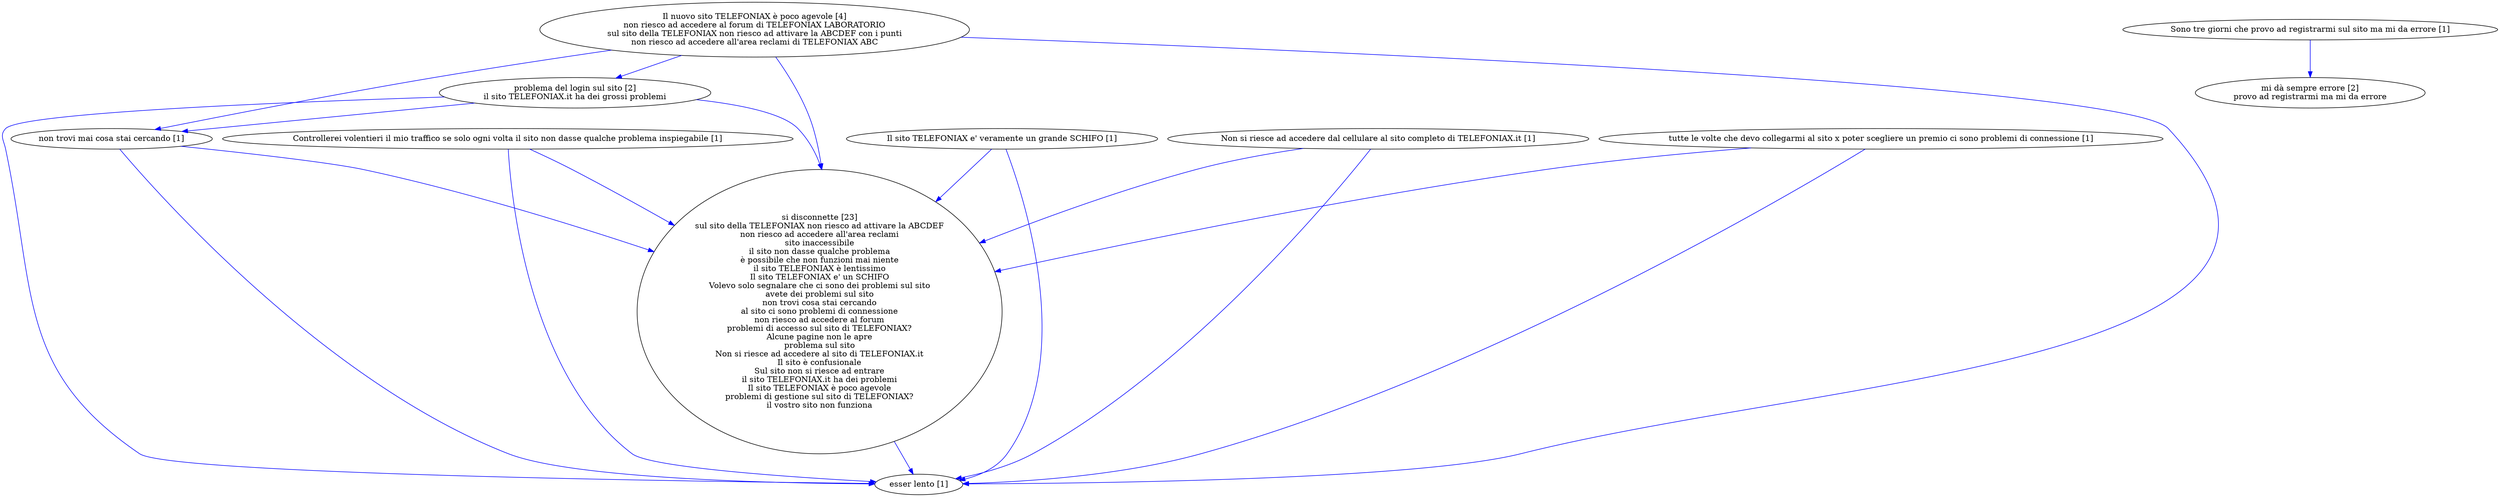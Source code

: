 digraph collapsedGraph {
"problema del login sul sito [2]\nil sito TELEFONIAX.it ha dei grossi problemi""mi dà sempre errore [2]\nprovo ad registrarmi ma mi da errore""si disconnette [23]\nsul sito della TELEFONIAX non riesco ad attivare la ABCDEF\nnon riesco ad accedere all'area reclami\nsito inaccessibile\nil sito non dasse qualche problema\nè possibile che non funzioni mai niente\nil sito TELEFONIAX è lentissimo\nIl sito TELEFONIAX e' un SCHIFO\nVolevo solo segnalare che ci sono dei problemi sul sito\navete dei problemi sul sito\nnon trovi cosa stai cercando\nal sito ci sono problemi di connessione\nnon riesco ad accedere al forum\nproblemi di accesso sul sito di TELEFONIAX?\nAlcune pagine non le apre\nproblema sul sito\nNon si riesce ad accedere al sito di TELEFONIAX.it\nIl sito è confusionale\nSul sito non si riesce ad entrare\nil sito TELEFONIAX.it ha dei problemi\nIl sito TELEFONIAX è poco agevole\nproblemi di gestione sul sito di TELEFONIAX?\nil vostro sito non funziona""Il nuovo sito TELEFONIAX è poco agevole [4]\nnon riesco ad accedere al forum di TELEFONIAX LABORATORIO\nsul sito della TELEFONIAX non riesco ad attivare la ABCDEF con i punti\nnon riesco ad accedere all'area reclami di TELEFONIAX ABC""Controllerei volentieri il mio traffico se solo ogni volta il sito non dasse qualche problema inspiegabile [1]""Il sito TELEFONIAX e' veramente un grande SCHIFO [1]""Non si riesce ad accedere dal cellulare al sito completo di TELEFONIAX.it [1]""Sono tre giorni che provo ad registrarmi sul sito ma mi da errore [1]""esser lento [1]""non trovi mai cosa stai cercando [1]""tutte le volte che devo collegarmi al sito x poter scegliere un premio ci sono problemi di connessione [1]""problema del login sul sito [2]\nil sito TELEFONIAX.it ha dei grossi problemi" -> "esser lento [1]" [color=blue]
"problema del login sul sito [2]\nil sito TELEFONIAX.it ha dei grossi problemi" -> "si disconnette [23]\nsul sito della TELEFONIAX non riesco ad attivare la ABCDEF\nnon riesco ad accedere all'area reclami\nsito inaccessibile\nil sito non dasse qualche problema\nè possibile che non funzioni mai niente\nil sito TELEFONIAX è lentissimo\nIl sito TELEFONIAX e' un SCHIFO\nVolevo solo segnalare che ci sono dei problemi sul sito\navete dei problemi sul sito\nnon trovi cosa stai cercando\nal sito ci sono problemi di connessione\nnon riesco ad accedere al forum\nproblemi di accesso sul sito di TELEFONIAX?\nAlcune pagine non le apre\nproblema sul sito\nNon si riesce ad accedere al sito di TELEFONIAX.it\nIl sito è confusionale\nSul sito non si riesce ad entrare\nil sito TELEFONIAX.it ha dei problemi\nIl sito TELEFONIAX è poco agevole\nproblemi di gestione sul sito di TELEFONIAX?\nil vostro sito non funziona" [color=blue]
"problema del login sul sito [2]\nil sito TELEFONIAX.it ha dei grossi problemi" -> "non trovi mai cosa stai cercando [1]" [color=blue]
"si disconnette [23]\nsul sito della TELEFONIAX non riesco ad attivare la ABCDEF\nnon riesco ad accedere all'area reclami\nsito inaccessibile\nil sito non dasse qualche problema\nè possibile che non funzioni mai niente\nil sito TELEFONIAX è lentissimo\nIl sito TELEFONIAX e' un SCHIFO\nVolevo solo segnalare che ci sono dei problemi sul sito\navete dei problemi sul sito\nnon trovi cosa stai cercando\nal sito ci sono problemi di connessione\nnon riesco ad accedere al forum\nproblemi di accesso sul sito di TELEFONIAX?\nAlcune pagine non le apre\nproblema sul sito\nNon si riesce ad accedere al sito di TELEFONIAX.it\nIl sito è confusionale\nSul sito non si riesce ad entrare\nil sito TELEFONIAX.it ha dei problemi\nIl sito TELEFONIAX è poco agevole\nproblemi di gestione sul sito di TELEFONIAX?\nil vostro sito non funziona" -> "esser lento [1]" [color=blue]
"Controllerei volentieri il mio traffico se solo ogni volta il sito non dasse qualche problema inspiegabile [1]" -> "esser lento [1]" [color=blue]
"Controllerei volentieri il mio traffico se solo ogni volta il sito non dasse qualche problema inspiegabile [1]" -> "si disconnette [23]\nsul sito della TELEFONIAX non riesco ad attivare la ABCDEF\nnon riesco ad accedere all'area reclami\nsito inaccessibile\nil sito non dasse qualche problema\nè possibile che non funzioni mai niente\nil sito TELEFONIAX è lentissimo\nIl sito TELEFONIAX e' un SCHIFO\nVolevo solo segnalare che ci sono dei problemi sul sito\navete dei problemi sul sito\nnon trovi cosa stai cercando\nal sito ci sono problemi di connessione\nnon riesco ad accedere al forum\nproblemi di accesso sul sito di TELEFONIAX?\nAlcune pagine non le apre\nproblema sul sito\nNon si riesce ad accedere al sito di TELEFONIAX.it\nIl sito è confusionale\nSul sito non si riesce ad entrare\nil sito TELEFONIAX.it ha dei problemi\nIl sito TELEFONIAX è poco agevole\nproblemi di gestione sul sito di TELEFONIAX?\nil vostro sito non funziona" [color=blue]
"Sono tre giorni che provo ad registrarmi sul sito ma mi da errore [1]" -> "mi dà sempre errore [2]\nprovo ad registrarmi ma mi da errore" [color=blue]
"Il sito TELEFONIAX e' veramente un grande SCHIFO [1]" -> "esser lento [1]" [color=blue]
"Il sito TELEFONIAX e' veramente un grande SCHIFO [1]" -> "si disconnette [23]\nsul sito della TELEFONIAX non riesco ad attivare la ABCDEF\nnon riesco ad accedere all'area reclami\nsito inaccessibile\nil sito non dasse qualche problema\nè possibile che non funzioni mai niente\nil sito TELEFONIAX è lentissimo\nIl sito TELEFONIAX e' un SCHIFO\nVolevo solo segnalare che ci sono dei problemi sul sito\navete dei problemi sul sito\nnon trovi cosa stai cercando\nal sito ci sono problemi di connessione\nnon riesco ad accedere al forum\nproblemi di accesso sul sito di TELEFONIAX?\nAlcune pagine non le apre\nproblema sul sito\nNon si riesce ad accedere al sito di TELEFONIAX.it\nIl sito è confusionale\nSul sito non si riesce ad entrare\nil sito TELEFONIAX.it ha dei problemi\nIl sito TELEFONIAX è poco agevole\nproblemi di gestione sul sito di TELEFONIAX?\nil vostro sito non funziona" [color=blue]
"Il nuovo sito TELEFONIAX è poco agevole [4]\nnon riesco ad accedere al forum di TELEFONIAX LABORATORIO\nsul sito della TELEFONIAX non riesco ad attivare la ABCDEF con i punti\nnon riesco ad accedere all'area reclami di TELEFONIAX ABC" -> "esser lento [1]" [color=blue]
"Il nuovo sito TELEFONIAX è poco agevole [4]\nnon riesco ad accedere al forum di TELEFONIAX LABORATORIO\nsul sito della TELEFONIAX non riesco ad attivare la ABCDEF con i punti\nnon riesco ad accedere all'area reclami di TELEFONIAX ABC" -> "si disconnette [23]\nsul sito della TELEFONIAX non riesco ad attivare la ABCDEF\nnon riesco ad accedere all'area reclami\nsito inaccessibile\nil sito non dasse qualche problema\nè possibile che non funzioni mai niente\nil sito TELEFONIAX è lentissimo\nIl sito TELEFONIAX e' un SCHIFO\nVolevo solo segnalare che ci sono dei problemi sul sito\navete dei problemi sul sito\nnon trovi cosa stai cercando\nal sito ci sono problemi di connessione\nnon riesco ad accedere al forum\nproblemi di accesso sul sito di TELEFONIAX?\nAlcune pagine non le apre\nproblema sul sito\nNon si riesce ad accedere al sito di TELEFONIAX.it\nIl sito è confusionale\nSul sito non si riesce ad entrare\nil sito TELEFONIAX.it ha dei problemi\nIl sito TELEFONIAX è poco agevole\nproblemi di gestione sul sito di TELEFONIAX?\nil vostro sito non funziona" [color=blue]
"Il nuovo sito TELEFONIAX è poco agevole [4]\nnon riesco ad accedere al forum di TELEFONIAX LABORATORIO\nsul sito della TELEFONIAX non riesco ad attivare la ABCDEF con i punti\nnon riesco ad accedere all'area reclami di TELEFONIAX ABC" -> "non trovi mai cosa stai cercando [1]" [color=blue]
"tutte le volte che devo collegarmi al sito x poter scegliere un premio ci sono problemi di connessione [1]" -> "esser lento [1]" [color=blue]
"tutte le volte che devo collegarmi al sito x poter scegliere un premio ci sono problemi di connessione [1]" -> "si disconnette [23]\nsul sito della TELEFONIAX non riesco ad attivare la ABCDEF\nnon riesco ad accedere all'area reclami\nsito inaccessibile\nil sito non dasse qualche problema\nè possibile che non funzioni mai niente\nil sito TELEFONIAX è lentissimo\nIl sito TELEFONIAX e' un SCHIFO\nVolevo solo segnalare che ci sono dei problemi sul sito\navete dei problemi sul sito\nnon trovi cosa stai cercando\nal sito ci sono problemi di connessione\nnon riesco ad accedere al forum\nproblemi di accesso sul sito di TELEFONIAX?\nAlcune pagine non le apre\nproblema sul sito\nNon si riesce ad accedere al sito di TELEFONIAX.it\nIl sito è confusionale\nSul sito non si riesce ad entrare\nil sito TELEFONIAX.it ha dei problemi\nIl sito TELEFONIAX è poco agevole\nproblemi di gestione sul sito di TELEFONIAX?\nil vostro sito non funziona" [color=blue]
"non trovi mai cosa stai cercando [1]" -> "si disconnette [23]\nsul sito della TELEFONIAX non riesco ad attivare la ABCDEF\nnon riesco ad accedere all'area reclami\nsito inaccessibile\nil sito non dasse qualche problema\nè possibile che non funzioni mai niente\nil sito TELEFONIAX è lentissimo\nIl sito TELEFONIAX e' un SCHIFO\nVolevo solo segnalare che ci sono dei problemi sul sito\navete dei problemi sul sito\nnon trovi cosa stai cercando\nal sito ci sono problemi di connessione\nnon riesco ad accedere al forum\nproblemi di accesso sul sito di TELEFONIAX?\nAlcune pagine non le apre\nproblema sul sito\nNon si riesce ad accedere al sito di TELEFONIAX.it\nIl sito è confusionale\nSul sito non si riesce ad entrare\nil sito TELEFONIAX.it ha dei problemi\nIl sito TELEFONIAX è poco agevole\nproblemi di gestione sul sito di TELEFONIAX?\nil vostro sito non funziona" [color=blue]
"non trovi mai cosa stai cercando [1]" -> "esser lento [1]" [color=blue]
"Il nuovo sito TELEFONIAX è poco agevole [4]\nnon riesco ad accedere al forum di TELEFONIAX LABORATORIO\nsul sito della TELEFONIAX non riesco ad attivare la ABCDEF con i punti\nnon riesco ad accedere all'area reclami di TELEFONIAX ABC" -> "problema del login sul sito [2]\nil sito TELEFONIAX.it ha dei grossi problemi" [color=blue]
"Non si riesce ad accedere dal cellulare al sito completo di TELEFONIAX.it [1]" -> "esser lento [1]" [color=blue]
"Non si riesce ad accedere dal cellulare al sito completo di TELEFONIAX.it [1]" -> "si disconnette [23]\nsul sito della TELEFONIAX non riesco ad attivare la ABCDEF\nnon riesco ad accedere all'area reclami\nsito inaccessibile\nil sito non dasse qualche problema\nè possibile che non funzioni mai niente\nil sito TELEFONIAX è lentissimo\nIl sito TELEFONIAX e' un SCHIFO\nVolevo solo segnalare che ci sono dei problemi sul sito\navete dei problemi sul sito\nnon trovi cosa stai cercando\nal sito ci sono problemi di connessione\nnon riesco ad accedere al forum\nproblemi di accesso sul sito di TELEFONIAX?\nAlcune pagine non le apre\nproblema sul sito\nNon si riesce ad accedere al sito di TELEFONIAX.it\nIl sito è confusionale\nSul sito non si riesce ad entrare\nil sito TELEFONIAX.it ha dei problemi\nIl sito TELEFONIAX è poco agevole\nproblemi di gestione sul sito di TELEFONIAX?\nil vostro sito non funziona" [color=blue]
}